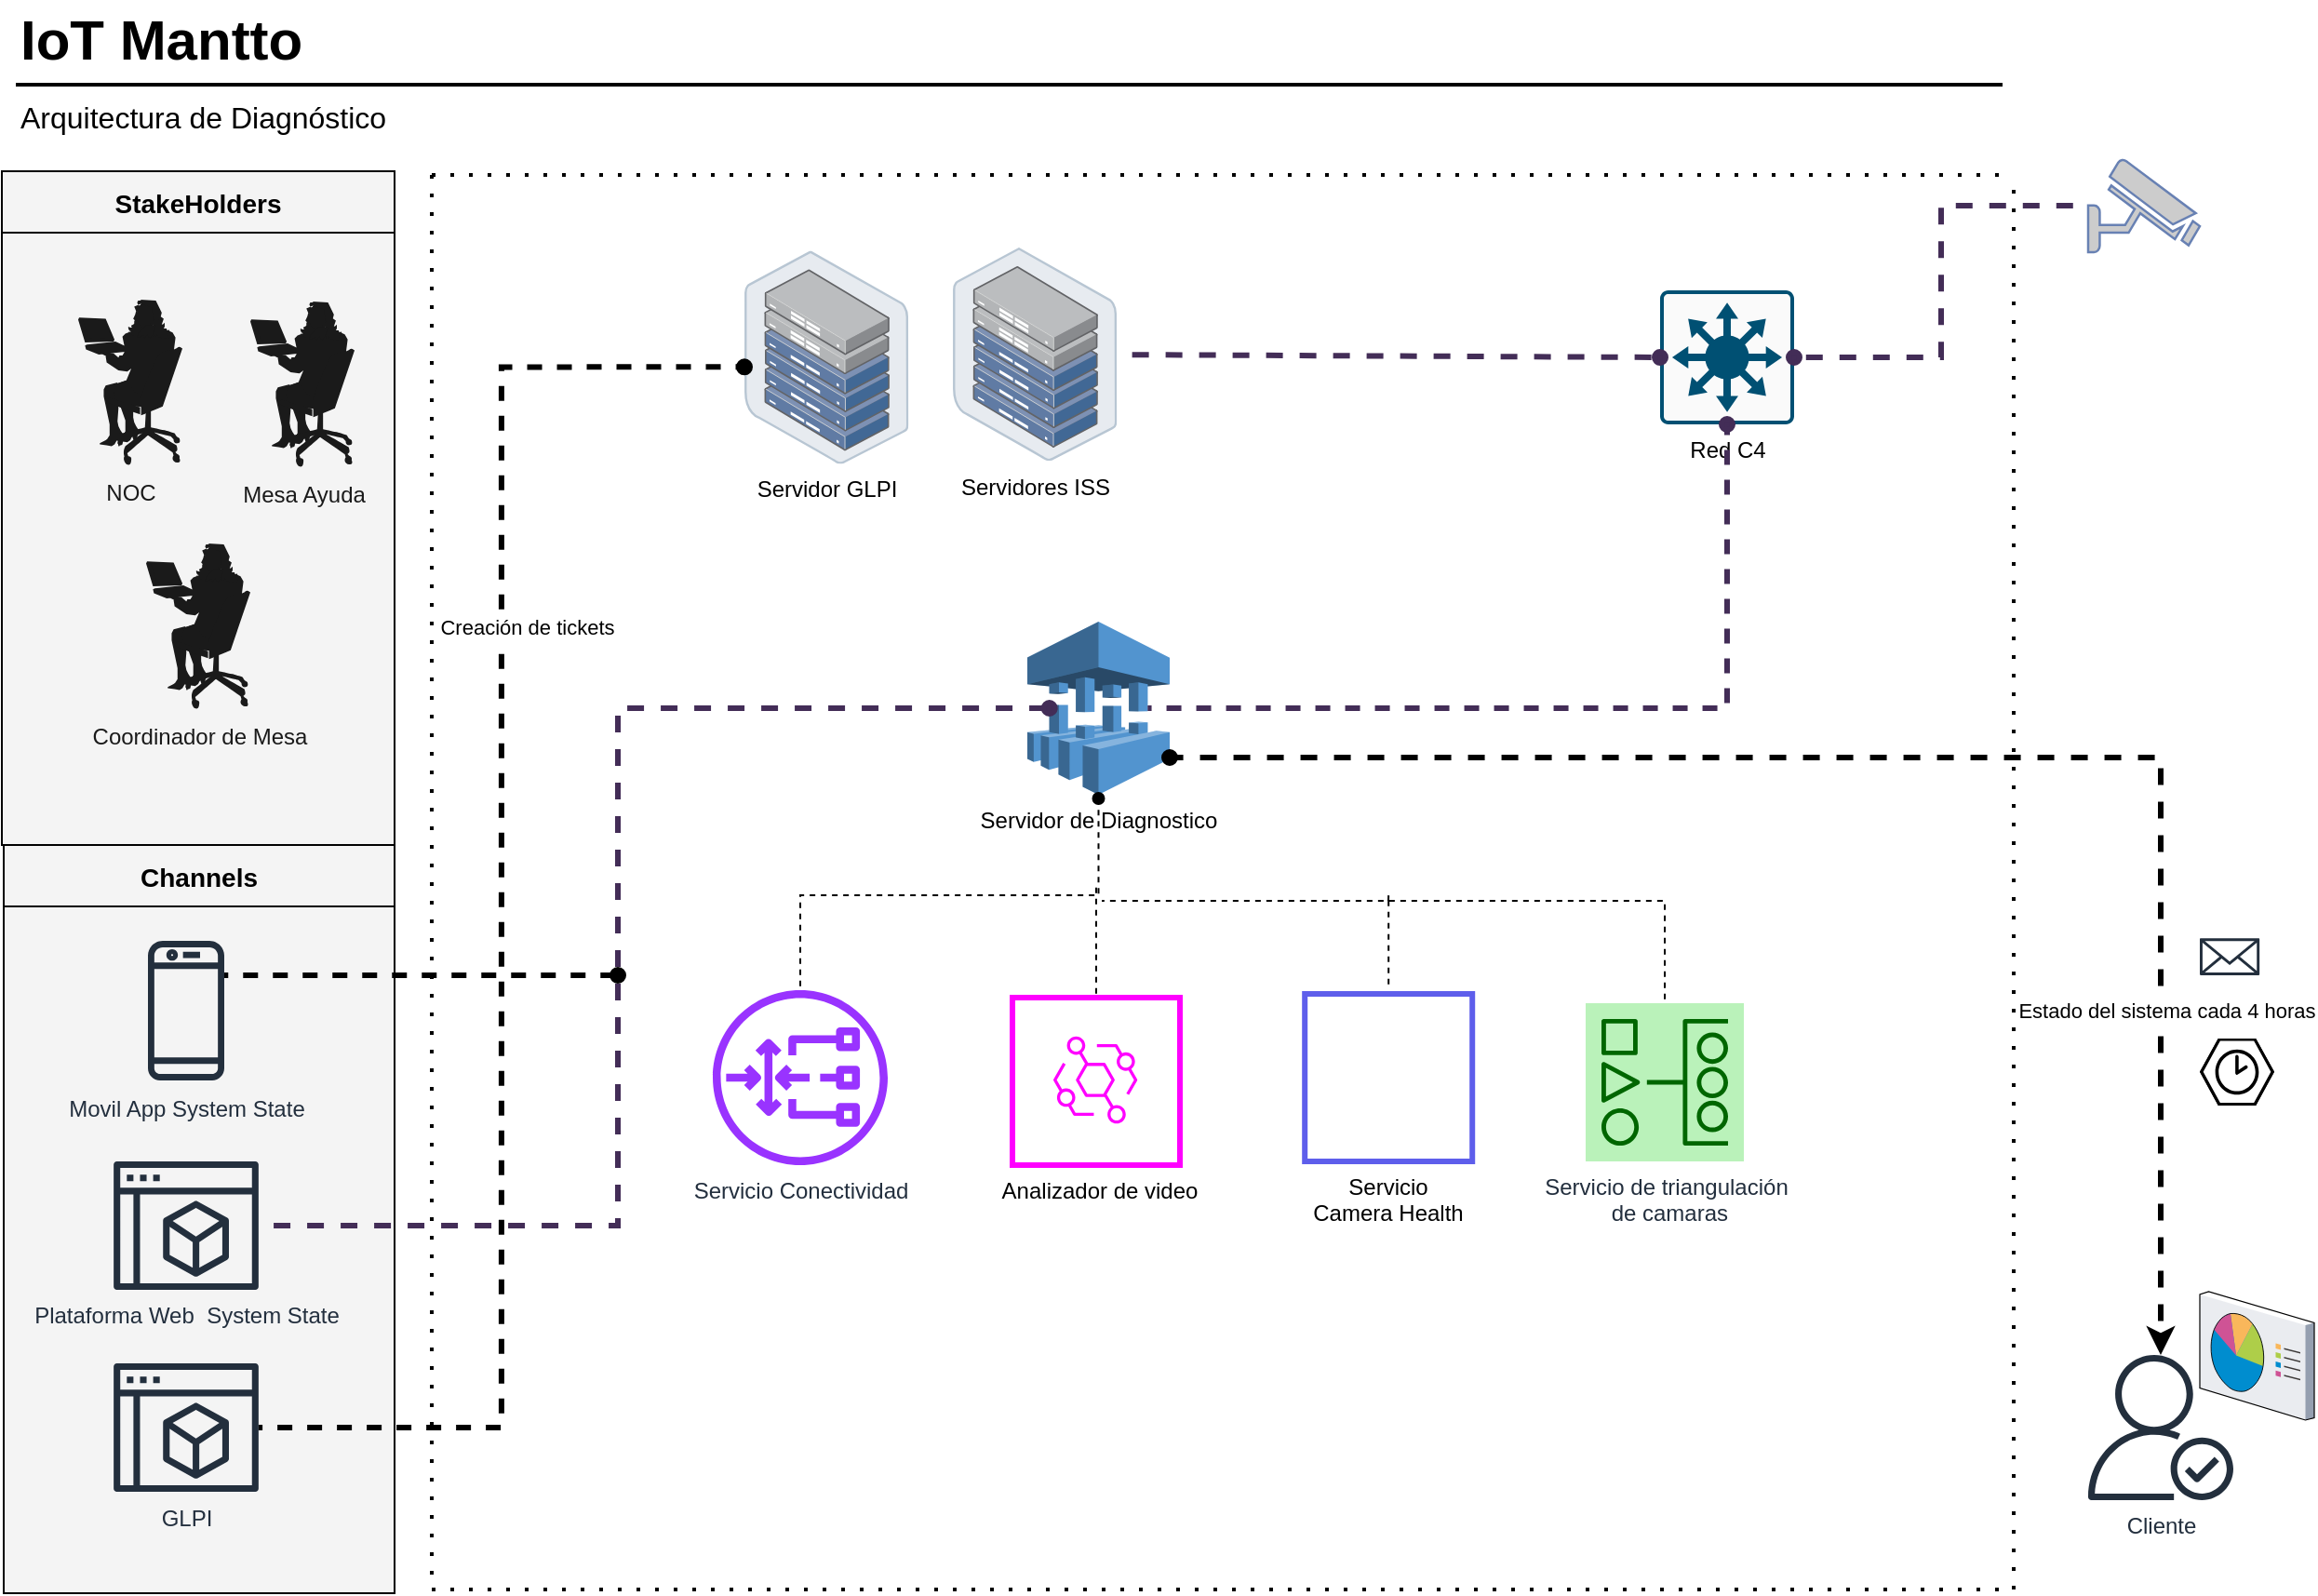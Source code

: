<mxfile version="22.1.11" type="github">
  <diagram id="Ht1M8jgEwFfnCIfOTk4-" name="Page-1">
    <mxGraphModel dx="1980" dy="1084" grid="1" gridSize="10" guides="1" tooltips="1" connect="1" arrows="1" fold="1" page="1" pageScale="1" pageWidth="827" pageHeight="1169" math="0" shadow="0">
      <root>
        <mxCell id="0" />
        <mxCell id="1" parent="0" />
        <mxCell id="-QjtrjUzRDEMRZ5MF8oH-47" value="IoT Mantto" style="text;html=1;resizable=0;points=[];autosize=1;align=left;verticalAlign=top;spacingTop=-4;fontSize=30;fontStyle=1;labelBackgroundColor=none;" parent="1" vertex="1">
          <mxGeometry x="36.5" y="26.5" width="180" height="40" as="geometry" />
        </mxCell>
        <mxCell id="-QjtrjUzRDEMRZ5MF8oH-48" value="Arquitectura de Diagnóstico&amp;nbsp;" style="text;html=1;resizable=0;points=[];autosize=1;align=left;verticalAlign=top;spacingTop=-4;fontSize=16;labelBackgroundColor=none;" parent="1" vertex="1">
          <mxGeometry x="36.5" y="76.5" width="220" height="30" as="geometry" />
        </mxCell>
        <mxCell id="SCVMTBWpLvtzJIhz15lM-1" value="" style="line;strokeWidth=2;html=1;fontSize=14;labelBackgroundColor=none;" parent="1" vertex="1">
          <mxGeometry x="36.5" y="66.5" width="1067.5" height="10" as="geometry" />
        </mxCell>
        <mxCell id="jZVaUwOg5UY3L9NAnvdq-59" value="StakeHolders" style="swimlane;fontSize=14;align=center;swimlaneFillColor=#f4f4f4;fillColor=#f4f4f4;startSize=33;container=1;pointerEvents=0;collapsible=0;recursiveResize=0;" parent="1" vertex="1">
          <mxGeometry x="29" y="118" width="211" height="362" as="geometry" />
        </mxCell>
        <mxCell id="e8etL6K2DBiOjURZ3ap9-46" value="&lt;font color=&quot;#1a1a1a&quot;&gt;Coordinador de Mesa&lt;/font&gt;" style="shape=mxgraph.cisco.people.sitting_woman;html=1;pointerEvents=1;dashed=0;fillColor=#1A1A1A;strokeColor=#314354;strokeWidth=2;verticalLabelPosition=bottom;verticalAlign=top;align=center;outlineConnect=0;fontColor=#ffffff;" vertex="1" parent="jZVaUwOg5UY3L9NAnvdq-59">
          <mxGeometry x="77.5" y="200" width="56" height="90" as="geometry" />
        </mxCell>
        <mxCell id="e8etL6K2DBiOjURZ3ap9-51" value="&lt;font color=&quot;#1a1a1a&quot;&gt;Mesa Ayuda&lt;/font&gt;" style="shape=mxgraph.cisco.people.sitting_woman;html=1;pointerEvents=1;dashed=0;fillColor=#1A1A1A;strokeColor=#314354;strokeWidth=2;verticalLabelPosition=bottom;verticalAlign=top;align=center;outlineConnect=0;fontColor=#ffffff;" vertex="1" parent="jZVaUwOg5UY3L9NAnvdq-59">
          <mxGeometry x="133.5" y="70" width="56" height="90" as="geometry" />
        </mxCell>
        <mxCell id="e8etL6K2DBiOjURZ3ap9-50" value="&lt;font color=&quot;#1a1a1a&quot;&gt;NOC&lt;/font&gt;" style="shape=mxgraph.cisco.people.sitting_woman;html=1;pointerEvents=1;dashed=0;fillColor=#1A1A1A;strokeColor=#314354;strokeWidth=2;verticalLabelPosition=bottom;verticalAlign=top;align=center;outlineConnect=0;fontColor=#ffffff;" vertex="1" parent="jZVaUwOg5UY3L9NAnvdq-59">
          <mxGeometry x="41" y="69" width="56" height="90" as="geometry" />
        </mxCell>
        <mxCell id="jZVaUwOg5UY3L9NAnvdq-62" value="Channels" style="swimlane;fontSize=14;align=center;swimlaneFillColor=#f4f4f4;fillColor=#f4f4f4;startSize=33;container=1;pointerEvents=0;collapsible=0;recursiveResize=0;" parent="1" vertex="1">
          <mxGeometry x="30" y="480" width="210" height="402" as="geometry" />
        </mxCell>
        <mxCell id="e8etL6K2DBiOjURZ3ap9-106" style="edgeStyle=elbowEdgeStyle;rounded=0;orthogonalLoop=1;jettySize=auto;elbow=vertical;html=1;endArrow=oval;endFill=1;strokeWidth=3;flowAnimation=1;" edge="1" parent="jZVaUwOg5UY3L9NAnvdq-62" source="e8etL6K2DBiOjURZ3ap9-20">
          <mxGeometry relative="1" as="geometry">
            <mxPoint x="330" y="70" as="targetPoint" />
          </mxGeometry>
        </mxCell>
        <mxCell id="e8etL6K2DBiOjURZ3ap9-20" value="Movil App System State" style="sketch=0;outlineConnect=0;fontColor=#232F3E;gradientColor=none;fillColor=#232F3D;strokeColor=none;dashed=0;verticalLabelPosition=bottom;verticalAlign=top;align=center;html=1;fontSize=12;fontStyle=0;aspect=fixed;pointerEvents=1;shape=mxgraph.aws4.mobile_client;" vertex="1" parent="jZVaUwOg5UY3L9NAnvdq-62">
          <mxGeometry x="77.5" y="50" width="41" height="78" as="geometry" />
        </mxCell>
        <mxCell id="e8etL6K2DBiOjURZ3ap9-38" value="GLPI" style="sketch=0;outlineConnect=0;fontColor=#232F3E;gradientColor=none;fillColor=#232F3D;strokeColor=none;dashed=0;verticalLabelPosition=bottom;verticalAlign=top;align=center;html=1;fontSize=12;fontStyle=0;aspect=fixed;pointerEvents=1;shape=mxgraph.aws4.management_console2;" vertex="1" parent="jZVaUwOg5UY3L9NAnvdq-62">
          <mxGeometry x="59" y="278.5" width="78" height="69" as="geometry" />
        </mxCell>
        <mxCell id="e8etL6K2DBiOjURZ3ap9-45" value="Plataforma Web&amp;nbsp; System State" style="sketch=0;outlineConnect=0;fontColor=#232F3E;gradientColor=none;fillColor=#232F3D;strokeColor=none;dashed=0;verticalLabelPosition=bottom;verticalAlign=top;align=center;html=1;fontSize=12;fontStyle=0;aspect=fixed;pointerEvents=1;shape=mxgraph.aws4.management_console2;" vertex="1" parent="jZVaUwOg5UY3L9NAnvdq-62">
          <mxGeometry x="59" y="170" width="78" height="69" as="geometry" />
        </mxCell>
        <mxCell id="e8etL6K2DBiOjURZ3ap9-116" value="" style="shape=image;html=1;verticalAlign=top;verticalLabelPosition=bottom;labelBackgroundColor=#ffffff;imageAspect=0;aspect=fixed;image=https://cdn2.iconfinder.com/data/icons/boxicons-solid-vol-1/24/bxs-bell-128.png" vertex="1" parent="jZVaUwOg5UY3L9NAnvdq-62">
          <mxGeometry x="170" y="70" width="34.5" height="34.5" as="geometry" />
        </mxCell>
        <mxCell id="e8etL6K2DBiOjURZ3ap9-117" value="" style="shape=image;html=1;verticalAlign=top;verticalLabelPosition=bottom;labelBackgroundColor=#ffffff;imageAspect=0;aspect=fixed;image=https://cdn2.iconfinder.com/data/icons/boxicons-solid-vol-1/24/bxs-bell-128.png" vertex="1" parent="jZVaUwOg5UY3L9NAnvdq-62">
          <mxGeometry x="170" y="170" width="34.5" height="34.5" as="geometry" />
        </mxCell>
        <UserObject label="" id="e8etL6K2DBiOjURZ3ap9-23">
          <mxCell style="swimlane;startSize=0;dashed=1;dashPattern=1 4;strokeWidth=2;" vertex="1" parent="1">
            <mxGeometry x="260" y="120" width="850" height="760" as="geometry" />
          </mxCell>
        </UserObject>
        <mxCell id="e8etL6K2DBiOjURZ3ap9-29" value="Red C4" style="sketch=0;points=[[0.015,0.015,0],[0.985,0.015,0],[0.985,0.985,0],[0.015,0.985,0],[0.25,0,0],[0.5,0,0],[0.75,0,0],[1,0.25,0],[1,0.5,0],[1,0.75,0],[0.75,1,0],[0.5,1,0],[0.25,1,0],[0,0.75,0],[0,0.5,0],[0,0.25,0]];verticalLabelPosition=bottom;html=1;verticalAlign=top;aspect=fixed;align=center;pointerEvents=1;shape=mxgraph.cisco19.rect;prIcon=l3_switch;fillColor=#FAFAFA;strokeColor=#005073;" vertex="1" parent="e8etL6K2DBiOjURZ3ap9-23">
          <mxGeometry x="660" y="62" width="72" height="72" as="geometry" />
        </mxCell>
        <mxCell id="e8etL6K2DBiOjURZ3ap9-30" value="Servidores ISS" style="image;points=[];aspect=fixed;html=1;align=center;shadow=0;dashed=0;image=img/lib/allied_telesis/storage/Datacenter_Server_Half_Rack_ToR.svg;" vertex="1" parent="e8etL6K2DBiOjURZ3ap9-23">
          <mxGeometry x="280" y="39" width="88.2" height="114.6" as="geometry" />
        </mxCell>
        <mxCell id="e8etL6K2DBiOjURZ3ap9-32" value="Servidor de Diagnostico" style="outlineConnect=0;dashed=0;verticalLabelPosition=bottom;verticalAlign=top;align=center;html=1;shape=mxgraph.aws3.server_migration_service;fillColor=#5294CF;gradientColor=none;" vertex="1" parent="e8etL6K2DBiOjURZ3ap9-23">
          <mxGeometry x="320" y="240" width="76.5" height="93" as="geometry" />
        </mxCell>
        <mxCell id="e8etL6K2DBiOjURZ3ap9-33" style="edgeStyle=orthogonalEdgeStyle;rounded=0;orthogonalLoop=1;jettySize=auto;html=1;entryX=0.5;entryY=1;entryDx=0;entryDy=0;entryPerimeter=0;flowAnimation=1;endArrow=oval;endFill=1;exitX=0.845;exitY=0.5;exitDx=0;exitDy=0;exitPerimeter=0;fillColor=#76608a;strokeColor=#432D57;strokeWidth=3;" edge="1" parent="e8etL6K2DBiOjURZ3ap9-23" source="e8etL6K2DBiOjURZ3ap9-32" target="e8etL6K2DBiOjURZ3ap9-29">
          <mxGeometry relative="1" as="geometry" />
        </mxCell>
        <mxCell id="e8etL6K2DBiOjURZ3ap9-34" style="rounded=0;orthogonalLoop=1;jettySize=auto;html=1;entryX=0;entryY=0.5;entryDx=0;entryDy=0;entryPerimeter=0;dashed=1;endArrow=oval;endFill=1;flowAnimation=1;fillColor=#76608a;strokeColor=#432D57;strokeWidth=3;" edge="1" parent="e8etL6K2DBiOjURZ3ap9-23" source="e8etL6K2DBiOjURZ3ap9-30" target="e8etL6K2DBiOjURZ3ap9-29">
          <mxGeometry relative="1" as="geometry" />
        </mxCell>
        <mxCell id="e8etL6K2DBiOjURZ3ap9-40" value="Servidor GLPI" style="image;points=[];aspect=fixed;html=1;align=center;shadow=0;dashed=0;image=img/lib/allied_telesis/storage/Datacenter_Server_Half_Rack_ToR.svg;" vertex="1" parent="e8etL6K2DBiOjURZ3ap9-23">
          <mxGeometry x="168" y="40.7" width="88.2" height="114.6" as="geometry" />
        </mxCell>
        <mxCell id="e8etL6K2DBiOjURZ3ap9-97" style="edgeStyle=elbowEdgeStyle;rounded=0;orthogonalLoop=1;jettySize=auto;elbow=vertical;html=1;flowAnimation=1;endArrow=oval;endFill=1;dashed=1;" edge="1" parent="e8etL6K2DBiOjURZ3ap9-23" source="e8etL6K2DBiOjURZ3ap9-68">
          <mxGeometry relative="1" as="geometry">
            <mxPoint x="237" y="439.99" as="sourcePoint" />
            <mxPoint x="358.25" y="335" as="targetPoint" />
            <Array as="points">
              <mxPoint x="280" y="387" />
            </Array>
          </mxGeometry>
        </mxCell>
        <mxCell id="e8etL6K2DBiOjURZ3ap9-68" value="Servicio Conectividad" style="sketch=0;outlineConnect=0;fontColor=#232F3E;gradientColor=none;fillColor=#9933FF;strokeColor=none;dashed=0;verticalLabelPosition=bottom;verticalAlign=top;align=center;html=1;fontSize=12;fontStyle=0;aspect=fixed;pointerEvents=1;shape=mxgraph.aws4.gateway_load_balancer;" vertex="1" parent="e8etL6K2DBiOjURZ3ap9-23">
          <mxGeometry x="151" y="437.99" width="94" height="94" as="geometry" />
        </mxCell>
        <mxCell id="e8etL6K2DBiOjURZ3ap9-80" value="Analizador de video" style="group;verticalAlign=top;labelPosition=center;verticalLabelPosition=bottom;align=center;" vertex="1" connectable="0" parent="e8etL6K2DBiOjURZ3ap9-23">
          <mxGeometry x="314" y="441.99" width="90" height="90" as="geometry" />
        </mxCell>
        <mxCell id="e8etL6K2DBiOjURZ3ap9-78" value="" style="group" vertex="1" connectable="0" parent="e8etL6K2DBiOjURZ3ap9-80">
          <mxGeometry x="5.812" y="1.5" width="75.75" height="82.5" as="geometry" />
        </mxCell>
        <mxCell id="e8etL6K2DBiOjURZ3ap9-58" value="" style="sketch=0;points=[[0,0,0],[0.25,0,0],[0.5,0,0],[0.75,0,0],[1,0,0],[0,1,0],[0.25,1,0],[0.5,1,0],[0.75,1,0],[1,1,0],[0,0.25,0],[0,0.5,0],[0,0.75,0],[1,0.25,0],[1,0.5,0],[1,0.75,0]];outlineConnect=0;fontColor=#232F3E;fillColor=#FFFFFF;strokeColor=#FF00FF;dashed=0;verticalLabelPosition=bottom;verticalAlign=top;align=center;html=1;fontSize=12;fontStyle=0;aspect=fixed;shape=mxgraph.aws4.resourceIcon;resIcon=mxgraph.aws4.eventbridge;" vertex="1" parent="e8etL6K2DBiOjURZ3ap9-78">
          <mxGeometry x="7.5" y="13.5" width="58.5" height="58.5" as="geometry" />
        </mxCell>
        <mxCell id="e8etL6K2DBiOjURZ3ap9-71" value="" style="shape=image;verticalLabelPosition=bottom;labelBackgroundColor=default;verticalAlign=top;aspect=fixed;imageAspect=0;image=https://cdn3.iconfinder.com/data/icons/video-actions-files-7/24/check_camera_movie_video_film_clip-512.png;" vertex="1" parent="e8etL6K2DBiOjURZ3ap9-78">
          <mxGeometry x="53.25" y="13.5" width="22.5" height="22.5" as="geometry" />
        </mxCell>
        <mxCell id="e8etL6K2DBiOjURZ3ap9-73" value="" style="shape=image;verticalLabelPosition=bottom;labelBackgroundColor=default;verticalAlign=top;aspect=fixed;imageAspect=0;image=https://cdn3.iconfinder.com/data/icons/video-actions-files-7/24/check_camera_movie_video_film_clip-512.png;" vertex="1" parent="e8etL6K2DBiOjURZ3ap9-78">
          <mxGeometry x="53.25" y="52.5" width="22.5" height="22.5" as="geometry" />
        </mxCell>
        <mxCell id="e8etL6K2DBiOjURZ3ap9-74" value="" style="shape=image;verticalLabelPosition=bottom;labelBackgroundColor=default;verticalAlign=top;aspect=fixed;imageAspect=0;image=https://cdn3.iconfinder.com/data/icons/video-actions-files-7/24/check_camera_movie_video_film_clip-512.png;" vertex="1" parent="e8etL6K2DBiOjURZ3ap9-78">
          <mxGeometry x="7.5" width="22.5" height="22.5" as="geometry" />
        </mxCell>
        <mxCell id="e8etL6K2DBiOjURZ3ap9-75" value="" style="shape=image;verticalLabelPosition=bottom;labelBackgroundColor=default;verticalAlign=top;aspect=fixed;imageAspect=0;image=https://cdn3.iconfinder.com/data/icons/video-actions-files-7/24/check_camera_movie_video_film_clip-512.png;" vertex="1" parent="e8etL6K2DBiOjURZ3ap9-78">
          <mxGeometry y="60" width="22.5" height="22.5" as="geometry" />
        </mxCell>
        <mxCell id="e8etL6K2DBiOjURZ3ap9-79" value="" style="whiteSpace=wrap;html=1;aspect=fixed;fillColor=none;strokeWidth=3;strokeColor=#FF00FF;" vertex="1" parent="e8etL6K2DBiOjURZ3ap9-80">
          <mxGeometry x="-2" width="90" height="90" as="geometry" />
        </mxCell>
        <mxCell id="e8etL6K2DBiOjURZ3ap9-86" value="" style="shape=image;verticalLabelPosition=bottom;labelBackgroundColor=default;verticalAlign=top;aspect=fixed;imageAspect=0;image=https://www.wpsne.com.au/wp-content/uploads/2023/02/camera-health-monitoring.jpg;clipPath=inset(13.64% 28.33% 20.3% 28.67%);" vertex="1" parent="e8etL6K2DBiOjURZ3ap9-23">
          <mxGeometry x="481.06" y="457.08" width="66.08" height="55.83" as="geometry" />
        </mxCell>
        <mxCell id="e8etL6K2DBiOjURZ3ap9-100" style="edgeStyle=elbowEdgeStyle;rounded=0;orthogonalLoop=1;jettySize=auto;elbow=vertical;html=1;endArrow=none;endFill=0;flowAnimation=1;dashed=1;" edge="1" parent="e8etL6K2DBiOjURZ3ap9-23">
          <mxGeometry relative="1" as="geometry">
            <mxPoint x="514.1" y="437" as="sourcePoint" />
            <mxPoint x="514" y="390" as="targetPoint" />
            <Array as="points">
              <mxPoint x="440" y="387" />
            </Array>
          </mxGeometry>
        </mxCell>
        <mxCell id="e8etL6K2DBiOjURZ3ap9-87" value="Servicio Camera Health" style="whiteSpace=wrap;html=1;aspect=fixed;fillColor=none;strokeColor=#5E5EEB;strokeWidth=3;labelPosition=center;verticalLabelPosition=bottom;align=center;verticalAlign=top;" vertex="1" parent="e8etL6K2DBiOjURZ3ap9-23">
          <mxGeometry x="469.1" y="440" width="90" height="90" as="geometry" />
        </mxCell>
        <mxCell id="e8etL6K2DBiOjURZ3ap9-102" style="rounded=0;orthogonalLoop=1;jettySize=auto;elbow=vertical;html=1;endArrow=none;endFill=0;flowAnimation=1;dashed=1;" edge="1" parent="e8etL6K2DBiOjURZ3ap9-23" source="e8etL6K2DBiOjURZ3ap9-79">
          <mxGeometry relative="1" as="geometry">
            <mxPoint x="357" y="380" as="targetPoint" />
          </mxGeometry>
        </mxCell>
        <mxCell id="e8etL6K2DBiOjURZ3ap9-105" style="edgeStyle=elbowEdgeStyle;rounded=0;orthogonalLoop=1;jettySize=auto;elbow=vertical;html=1;endArrow=none;endFill=0;dashed=1;flowAnimation=1;" edge="1" parent="e8etL6K2DBiOjURZ3ap9-23" source="e8etL6K2DBiOjURZ3ap9-103">
          <mxGeometry relative="1" as="geometry">
            <mxPoint x="360" y="390" as="targetPoint" />
            <Array as="points">
              <mxPoint x="590" y="390" />
            </Array>
          </mxGeometry>
        </mxCell>
        <mxCell id="e8etL6K2DBiOjURZ3ap9-103" value="Servicio de triangulación&lt;br&gt;&amp;nbsp;de camaras" style="sketch=0;points=[[0,0,0],[0.25,0,0],[0.5,0,0],[0.75,0,0],[1,0,0],[0,1,0],[0.25,1,0],[0.5,1,0],[0.75,1,0],[1,1,0],[0,0.25,0],[0,0.5,0],[0,0.75,0],[1,0.25,0],[1,0.5,0],[1,0.75,0]];outlineConnect=0;fontColor=#232F3E;fillColor=#BAF2BA;strokeColor=#006600;dashed=0;verticalLabelPosition=bottom;verticalAlign=top;align=center;html=1;fontSize=12;fontStyle=0;aspect=fixed;shape=mxgraph.aws4.resourceIcon;resIcon=mxgraph.aws4.managed_workflows_for_apache_airflow;fillStyle=auto;gradientColor=none;strokeWidth=3;" vertex="1" parent="e8etL6K2DBiOjURZ3ap9-23">
          <mxGeometry x="620" y="444.99" width="85.01" height="85.01" as="geometry" />
        </mxCell>
        <mxCell id="e8etL6K2DBiOjURZ3ap9-27" style="edgeStyle=orthogonalEdgeStyle;rounded=0;orthogonalLoop=1;jettySize=auto;html=1;dashed=1;flowAnimation=1;endArrow=oval;endFill=1;fillColor=#76608a;strokeColor=#432D57;strokeWidth=3;entryX=1;entryY=0.5;entryDx=0;entryDy=0;entryPerimeter=0;" edge="1" parent="1" source="e8etL6K2DBiOjURZ3ap9-24" target="e8etL6K2DBiOjURZ3ap9-29">
          <mxGeometry relative="1" as="geometry">
            <mxPoint x="1110" y="180" as="sourcePoint" />
            <mxPoint x="978.2" y="217.0" as="targetPoint" />
          </mxGeometry>
        </mxCell>
        <mxCell id="e8etL6K2DBiOjURZ3ap9-24" value="" style="fontColor=#0066CC;verticalAlign=top;verticalLabelPosition=bottom;labelPosition=center;align=center;html=1;outlineConnect=0;fillColor=#CCCCCC;strokeColor=#6881B3;gradientColor=none;gradientDirection=north;strokeWidth=2;shape=mxgraph.networks.security_camera;" vertex="1" parent="1">
          <mxGeometry x="1150" y="111.5" width="60" height="50" as="geometry" />
        </mxCell>
        <mxCell id="e8etL6K2DBiOjURZ3ap9-37" value="Cliente" style="sketch=0;outlineConnect=0;fontColor=#232F3E;gradientColor=none;fillColor=#232F3D;strokeColor=none;dashed=0;verticalLabelPosition=bottom;verticalAlign=top;align=center;html=1;fontSize=12;fontStyle=0;aspect=fixed;pointerEvents=1;shape=mxgraph.aws4.authenticated_user;" vertex="1" parent="1">
          <mxGeometry x="1150" y="754" width="78" height="78" as="geometry" />
        </mxCell>
        <mxCell id="e8etL6K2DBiOjURZ3ap9-42" style="edgeStyle=orthogonalEdgeStyle;rounded=0;orthogonalLoop=1;jettySize=auto;html=1;entryX=0;entryY=0.545;entryDx=0;entryDy=0;entryPerimeter=0;endArrow=oval;endFill=1;strokeWidth=3;flowAnimation=1;" edge="1" parent="1" source="e8etL6K2DBiOjURZ3ap9-38" target="e8etL6K2DBiOjURZ3ap9-40">
          <mxGeometry relative="1" as="geometry" />
        </mxCell>
        <mxCell id="e8etL6K2DBiOjURZ3ap9-111" value="Creación de tickets" style="edgeLabel;html=1;align=center;verticalAlign=middle;resizable=0;points=[];" vertex="1" connectable="0" parent="e8etL6K2DBiOjURZ3ap9-42">
          <mxGeometry x="0.431" relative="1" as="geometry">
            <mxPoint x="13" y="34" as="offset" />
          </mxGeometry>
        </mxCell>
        <mxCell id="e8etL6K2DBiOjURZ3ap9-56" style="edgeStyle=orthogonalEdgeStyle;rounded=0;orthogonalLoop=1;jettySize=auto;html=1;dashed=1;strokeWidth=3;fillColor=#76608a;strokeColor=#432D57;flowAnimation=1;entryX=0.155;entryY=0.5;entryDx=0;entryDy=0;entryPerimeter=0;endArrow=oval;endFill=1;" edge="1" parent="1" source="e8etL6K2DBiOjURZ3ap9-45" target="e8etL6K2DBiOjURZ3ap9-32">
          <mxGeometry relative="1" as="geometry">
            <Array as="points">
              <mxPoint x="360" y="685" />
              <mxPoint x="360" y="407" />
            </Array>
          </mxGeometry>
        </mxCell>
        <mxCell id="e8etL6K2DBiOjURZ3ap9-107" value="" style="verticalLabelPosition=bottom;sketch=0;aspect=fixed;html=1;verticalAlign=top;strokeColor=none;align=center;outlineConnect=0;shape=mxgraph.citrix.reporting;" vertex="1" parent="1">
          <mxGeometry x="1210" y="720" width="61.5" height="69" as="geometry" />
        </mxCell>
        <mxCell id="e8etL6K2DBiOjURZ3ap9-108" style="edgeStyle=elbowEdgeStyle;rounded=0;orthogonalLoop=1;jettySize=auto;elbow=vertical;html=1;entryX=1;entryY=0.79;entryDx=0;entryDy=0;entryPerimeter=0;dashed=1;strokeWidth=3;endArrow=oval;endFill=1;startArrow=classic;startFill=1;flowAnimation=1;" edge="1" parent="1" source="e8etL6K2DBiOjURZ3ap9-37" target="e8etL6K2DBiOjURZ3ap9-32">
          <mxGeometry relative="1" as="geometry">
            <Array as="points">
              <mxPoint x="920" y="433" />
            </Array>
          </mxGeometry>
        </mxCell>
        <mxCell id="e8etL6K2DBiOjURZ3ap9-110" value="Estado del sistema cada 4 horas" style="edgeLabel;html=1;align=center;verticalAlign=middle;resizable=0;points=[];" vertex="1" connectable="0" parent="e8etL6K2DBiOjURZ3ap9-108">
          <mxGeometry x="-0.222" y="-4" relative="1" as="geometry">
            <mxPoint x="14" y="140" as="offset" />
          </mxGeometry>
        </mxCell>
        <mxCell id="e8etL6K2DBiOjURZ3ap9-36" value="" style="sketch=0;outlineConnect=0;fontColor=#232F3E;gradientColor=none;fillColor=#232F3D;strokeColor=none;dashed=0;verticalLabelPosition=bottom;verticalAlign=top;align=center;html=1;fontSize=12;fontStyle=0;aspect=fixed;pointerEvents=1;shape=mxgraph.aws4.email_2;" vertex="1" parent="1">
          <mxGeometry x="1210" y="530" width="32.08" height="20.15" as="geometry" />
        </mxCell>
        <mxCell id="e8etL6K2DBiOjURZ3ap9-115" value="" style="verticalLabelPosition=bottom;sketch=0;html=1;fillColor=#000000;strokeColor=#ffffff;verticalAlign=top;align=center;points=[[0,0.5,0],[0.125,0.25,0],[0.25,0,0],[0.5,0,0],[0.75,0,0],[0.875,0.25,0],[1,0.5,0],[0.875,0.75,0],[0.75,1,0],[0.5,1,0],[0.125,0.75,0]];pointerEvents=1;shape=mxgraph.cisco_safe.compositeIcon;bgIcon=mxgraph.cisco_safe.design.blank_device;resIcon=mxgraph.cisco_safe.design.ntp_2;" vertex="1" parent="1">
          <mxGeometry x="1210" y="584" width="40" height="36" as="geometry" />
        </mxCell>
      </root>
    </mxGraphModel>
  </diagram>
</mxfile>
